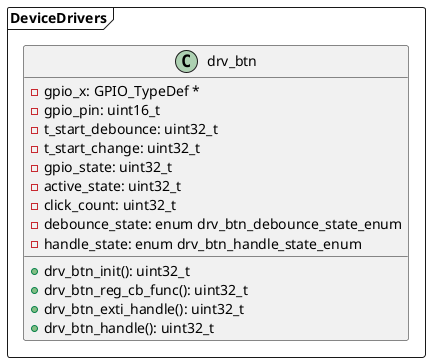 @startuml

package DeviceDrivers <<Frame>> {
  class drv_btn
  {
    -gpio_x: GPIO_TypeDef *
    -gpio_pin: uint16_t
    -t_start_debounce: uint32_t
    -t_start_change: uint32_t
    -gpio_state: uint32_t
    -active_state: uint32_t
    -click_count: uint32_t
    -debounce_state: enum drv_btn_debounce_state_enum
    -handle_state: enum drv_btn_handle_state_enum
    +drv_btn_init(): uint32_t
    +drv_btn_reg_cb_func(): uint32_t
    +drv_btn_exti_handle(): uint32_t
    +drv_btn_handle(): uint32_t
  }
}

@enduml